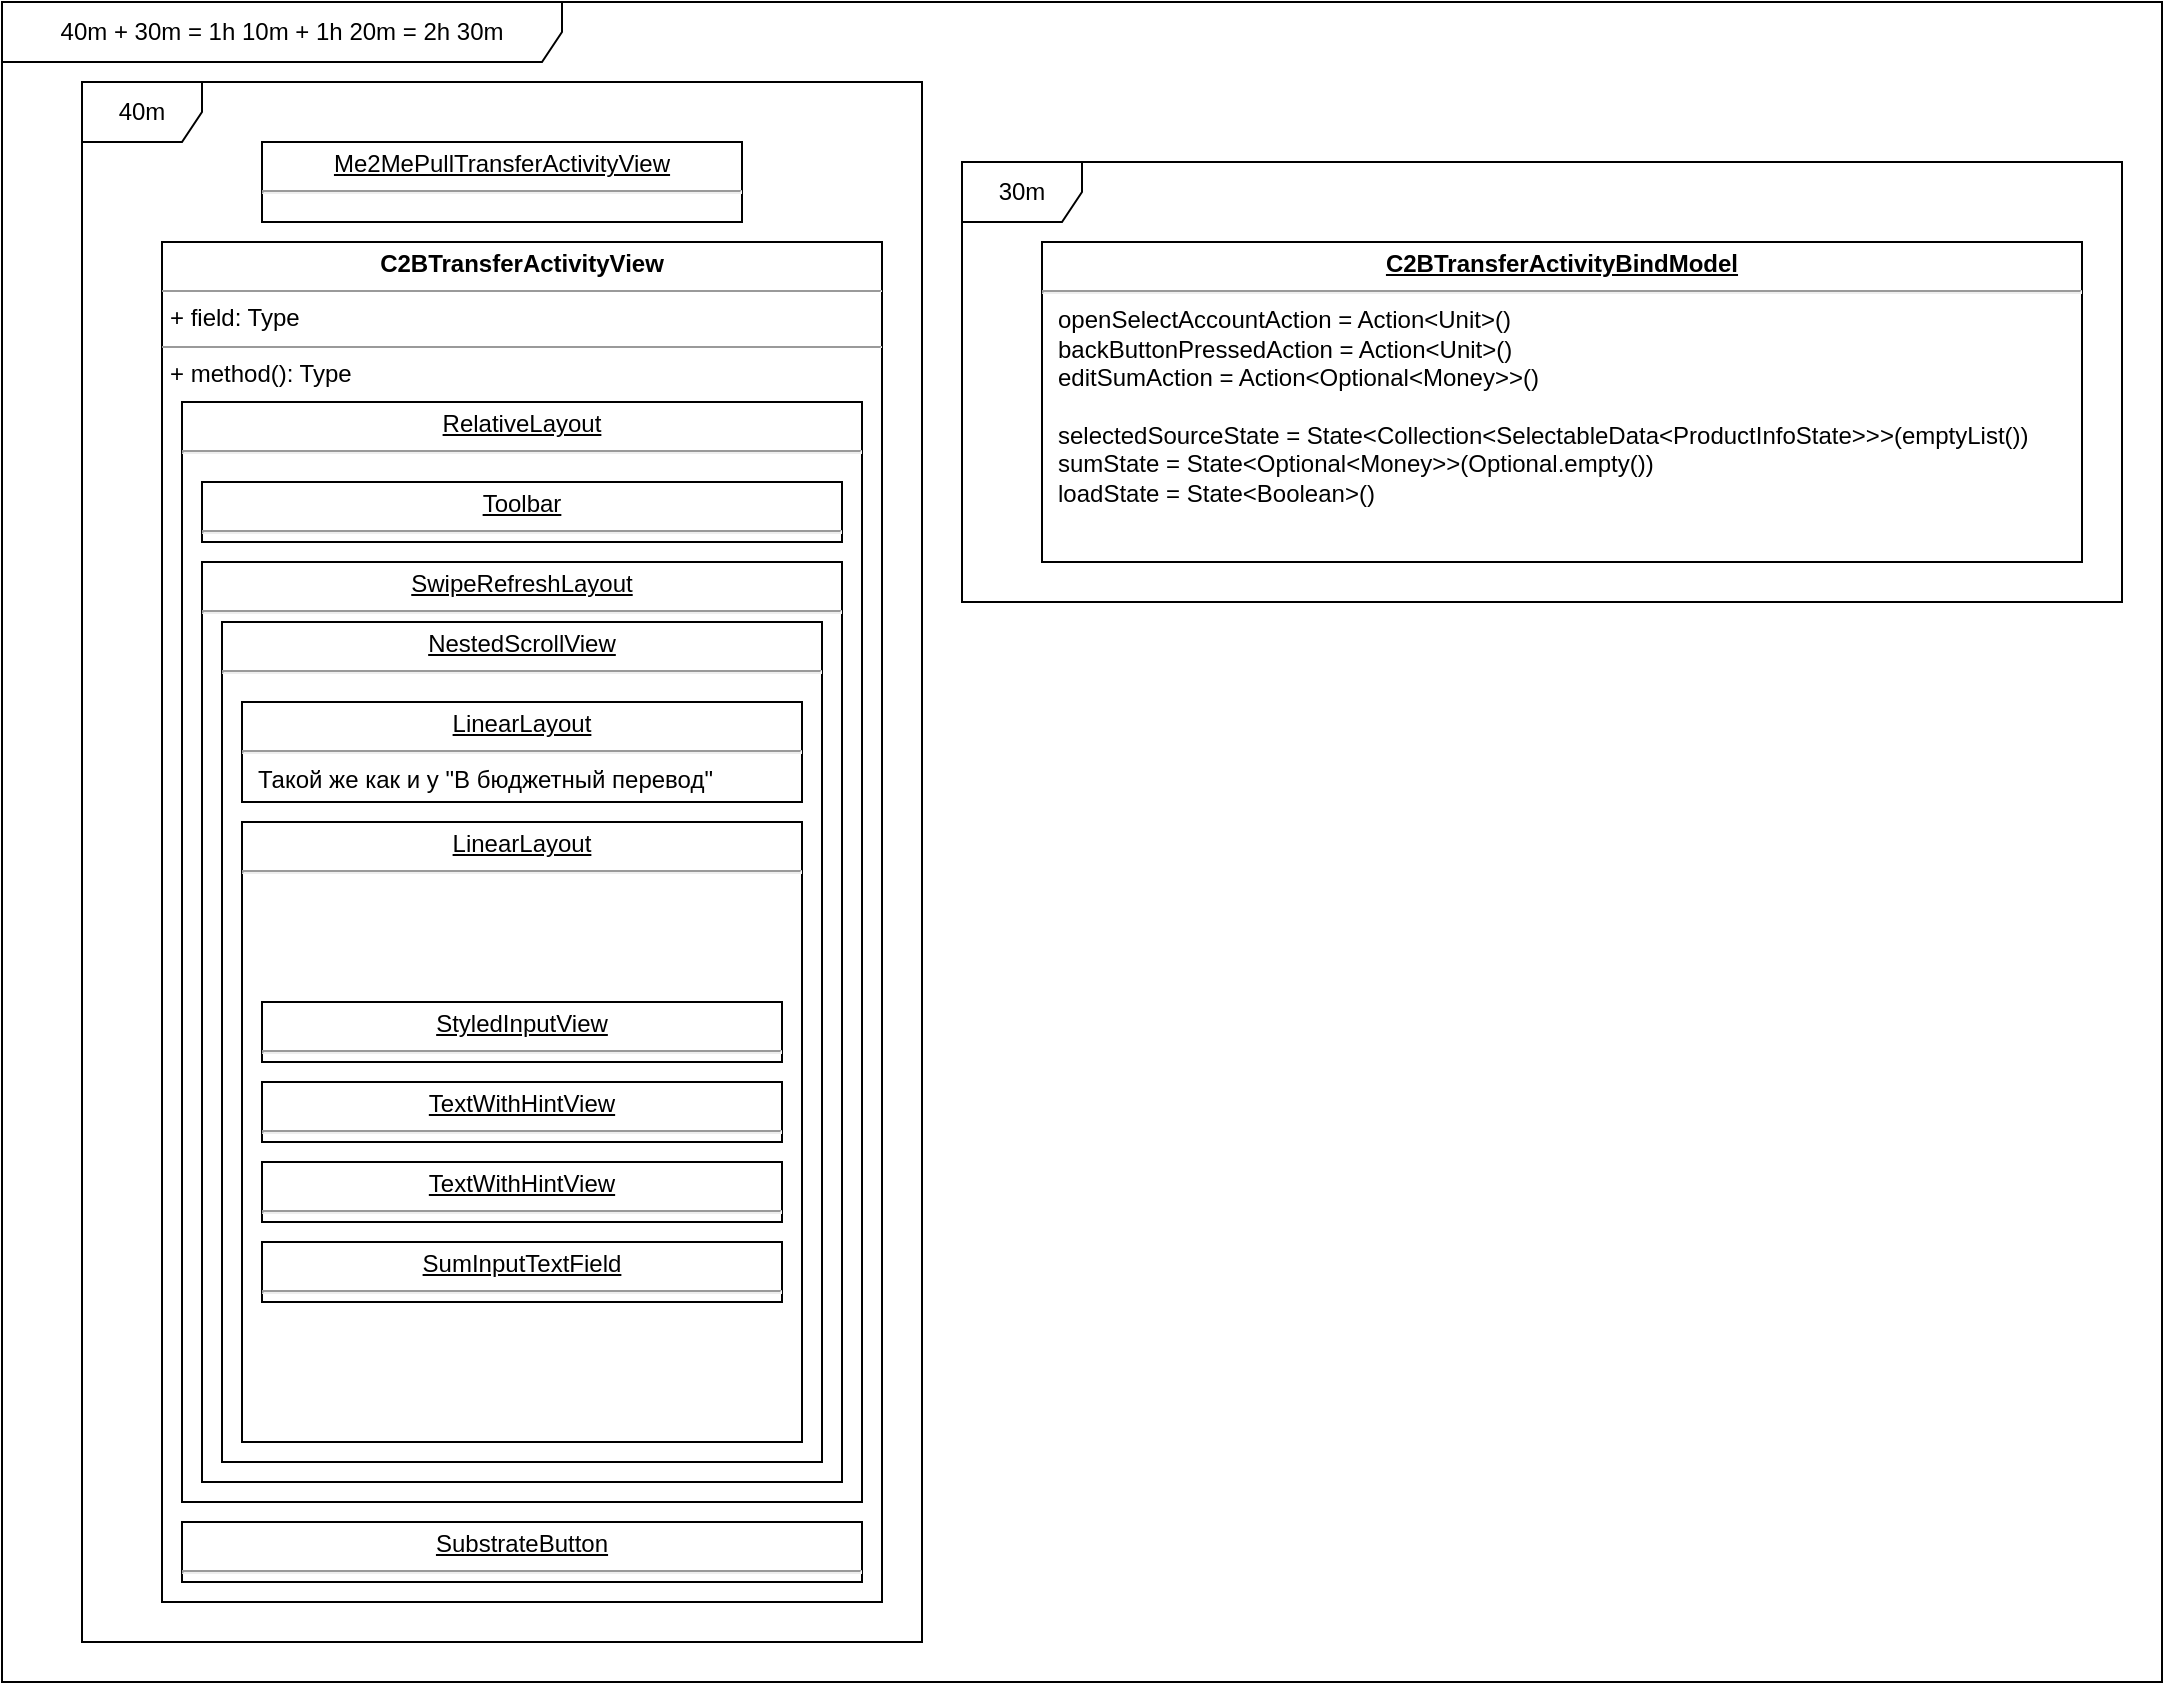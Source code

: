 <mxfile version="15.9.6" type="github">
  <diagram id="Sy6vJnDHVic9A7IIV_fd" name="Page-1">
    <mxGraphModel dx="1798" dy="1586" grid="1" gridSize="10" guides="1" tooltips="1" connect="1" arrows="1" fold="1" page="1" pageScale="1" pageWidth="850" pageHeight="1100" math="0" shadow="0">
      <root>
        <mxCell id="0" />
        <mxCell id="1" parent="0" />
        <mxCell id="lQq4pb2lhz19jLaecGec-1" value="&lt;p style=&quot;margin: 0px ; margin-top: 4px ; text-align: center&quot;&gt;&lt;b&gt;C2BTransferActivityView&lt;/b&gt;&lt;/p&gt;&lt;hr size=&quot;1&quot;&gt;&lt;p style=&quot;margin: 0px ; margin-left: 4px&quot;&gt;+ field: Type&lt;/p&gt;&lt;hr size=&quot;1&quot;&gt;&lt;p style=&quot;margin: 0px ; margin-left: 4px&quot;&gt;+ method(): Type&lt;/p&gt;" style="verticalAlign=top;align=left;overflow=fill;fontSize=12;fontFamily=Helvetica;html=1;" vertex="1" parent="1">
          <mxGeometry x="-80" y="80" width="360" height="680" as="geometry" />
        </mxCell>
        <mxCell id="lQq4pb2lhz19jLaecGec-2" value="&lt;p style=&quot;margin: 0px ; margin-top: 4px ; text-align: center ; text-decoration: underline&quot;&gt;Me2MePullTransferActivityView&lt;/p&gt;&lt;hr&gt;&lt;p style=&quot;margin: 0px ; margin-left: 8px&quot;&gt;&lt;br&gt;&lt;/p&gt;" style="verticalAlign=top;align=left;overflow=fill;fontSize=12;fontFamily=Helvetica;html=1;" vertex="1" parent="1">
          <mxGeometry x="-30" y="30" width="240" height="40" as="geometry" />
        </mxCell>
        <mxCell id="lQq4pb2lhz19jLaecGec-3" value="&lt;p style=&quot;margin: 0px ; margin-top: 4px ; text-align: center ; text-decoration: underline&quot;&gt;RelativeLayout&lt;br&gt;&lt;/p&gt;&lt;hr&gt;" style="verticalAlign=top;align=left;overflow=fill;fontSize=12;fontFamily=Helvetica;html=1;" vertex="1" parent="1">
          <mxGeometry x="-70" y="160" width="340" height="550" as="geometry" />
        </mxCell>
        <mxCell id="lQq4pb2lhz19jLaecGec-4" value="&lt;p style=&quot;margin: 0px ; margin-top: 4px ; text-align: center ; text-decoration: underline&quot;&gt;Toolbar&lt;/p&gt;&lt;hr&gt;" style="verticalAlign=top;align=left;overflow=fill;fontSize=12;fontFamily=Helvetica;html=1;" vertex="1" parent="1">
          <mxGeometry x="-60" y="200" width="320" height="30" as="geometry" />
        </mxCell>
        <mxCell id="lQq4pb2lhz19jLaecGec-5" value="&lt;p style=&quot;margin: 0px ; margin-top: 4px ; text-align: center ; text-decoration: underline&quot;&gt;SwipeRefreshLayout&lt;/p&gt;&lt;hr&gt;" style="verticalAlign=top;align=left;overflow=fill;fontSize=12;fontFamily=Helvetica;html=1;" vertex="1" parent="1">
          <mxGeometry x="-60" y="240" width="320" height="460" as="geometry" />
        </mxCell>
        <mxCell id="lQq4pb2lhz19jLaecGec-6" value="&lt;p style=&quot;margin: 0px ; margin-top: 4px ; text-align: center ; text-decoration: underline&quot;&gt;NestedScrollView&lt;/p&gt;&lt;hr&gt;" style="verticalAlign=top;align=left;overflow=fill;fontSize=12;fontFamily=Helvetica;html=1;" vertex="1" parent="1">
          <mxGeometry x="-50" y="270" width="300" height="420" as="geometry" />
        </mxCell>
        <mxCell id="lQq4pb2lhz19jLaecGec-7" value="&lt;p style=&quot;margin: 0px ; margin-top: 4px ; text-align: center ; text-decoration: underline&quot;&gt;SubstrateButton&lt;/p&gt;&lt;hr&gt;" style="verticalAlign=top;align=left;overflow=fill;fontSize=12;fontFamily=Helvetica;html=1;" vertex="1" parent="1">
          <mxGeometry x="-70" y="720" width="340" height="30" as="geometry" />
        </mxCell>
        <mxCell id="lQq4pb2lhz19jLaecGec-10" value="&lt;p style=&quot;margin: 0px ; margin-top: 4px ; text-align: center ; text-decoration: underline&quot;&gt;LinearLayout&lt;/p&gt;&lt;hr&gt;&lt;p style=&quot;margin: 0px ; margin-left: 8px&quot;&gt;Такой же как и у &quot;В бюджетный перевод&quot;&lt;br&gt;&lt;/p&gt;" style="verticalAlign=top;align=left;overflow=fill;fontSize=12;fontFamily=Helvetica;html=1;" vertex="1" parent="1">
          <mxGeometry x="-40" y="310" width="280" height="50" as="geometry" />
        </mxCell>
        <mxCell id="lQq4pb2lhz19jLaecGec-11" value="&lt;p style=&quot;margin: 0px ; margin-top: 4px ; text-align: center ; text-decoration: underline&quot;&gt;LinearLayout&lt;/p&gt;&lt;hr&gt;&lt;p style=&quot;margin: 0px ; margin-left: 8px&quot;&gt;&lt;br&gt;&lt;/p&gt;" style="verticalAlign=top;align=left;overflow=fill;fontSize=12;fontFamily=Helvetica;html=1;" vertex="1" parent="1">
          <mxGeometry x="-40" y="370" width="280" height="310" as="geometry" />
        </mxCell>
        <mxCell id="lQq4pb2lhz19jLaecGec-12" value="&lt;p style=&quot;margin: 0px ; margin-top: 4px ; text-align: center ; text-decoration: underline&quot;&gt;StyledInputView&lt;/p&gt;&lt;hr&gt;&lt;p style=&quot;margin: 0px ; margin-left: 8px&quot;&gt;&lt;br&gt;&lt;/p&gt;" style="verticalAlign=top;align=left;overflow=fill;fontSize=12;fontFamily=Helvetica;html=1;" vertex="1" parent="1">
          <mxGeometry x="-30" y="460" width="260" height="30" as="geometry" />
        </mxCell>
        <mxCell id="lQq4pb2lhz19jLaecGec-13" value="&lt;p style=&quot;margin: 0px ; margin-top: 4px ; text-align: center ; text-decoration: underline&quot;&gt;TextWithHintView&lt;/p&gt;&lt;hr&gt;&lt;p style=&quot;margin: 0px ; margin-left: 8px&quot;&gt;&lt;br&gt;&lt;/p&gt;" style="verticalAlign=top;align=left;overflow=fill;fontSize=12;fontFamily=Helvetica;html=1;" vertex="1" parent="1">
          <mxGeometry x="-30" y="500" width="260" height="30" as="geometry" />
        </mxCell>
        <mxCell id="lQq4pb2lhz19jLaecGec-14" value="&lt;p style=&quot;margin: 0px ; margin-top: 4px ; text-align: center ; text-decoration: underline&quot;&gt;TextWithHintView&lt;/p&gt;&lt;hr&gt;&lt;p style=&quot;margin: 0px ; margin-left: 8px&quot;&gt;&lt;br&gt;&lt;/p&gt;" style="verticalAlign=top;align=left;overflow=fill;fontSize=12;fontFamily=Helvetica;html=1;" vertex="1" parent="1">
          <mxGeometry x="-30" y="540" width="260" height="30" as="geometry" />
        </mxCell>
        <mxCell id="lQq4pb2lhz19jLaecGec-15" value="&lt;p style=&quot;margin: 0px ; margin-top: 4px ; text-align: center ; text-decoration: underline&quot;&gt;SumInputTextField&lt;/p&gt;&lt;hr&gt;&lt;p style=&quot;margin: 0px ; margin-left: 8px&quot;&gt;&lt;br&gt;&lt;/p&gt;" style="verticalAlign=top;align=left;overflow=fill;fontSize=12;fontFamily=Helvetica;html=1;" vertex="1" parent="1">
          <mxGeometry x="-30" y="580" width="260" height="30" as="geometry" />
        </mxCell>
        <mxCell id="lQq4pb2lhz19jLaecGec-17" value="&lt;p style=&quot;margin: 0px ; margin-top: 4px ; text-align: center ; text-decoration: underline&quot;&gt;&lt;b&gt;C2BTransferActivityBindModel&lt;/b&gt;&lt;/p&gt;&lt;hr&gt;&lt;p style=&quot;margin: 0px ; margin-left: 8px&quot;&gt;openSelectAccountAction = Action&amp;lt;Unit&amp;gt;()&lt;/p&gt;&lt;p style=&quot;margin: 0px ; margin-left: 8px&quot;&gt;backButtonPressedAction = Action&amp;lt;Unit&amp;gt;()&lt;/p&gt;&lt;p style=&quot;margin: 0px ; margin-left: 8px&quot;&gt;editSumAction = Action&amp;lt;Optional&amp;lt;Money&amp;gt;&amp;gt;()&lt;br&gt;&lt;/p&gt;&lt;p style=&quot;margin: 0px ; margin-left: 8px&quot;&gt;&lt;br&gt;&lt;/p&gt;&lt;p style=&quot;margin: 0px ; margin-left: 8px&quot;&gt;selectedSourceState = State&amp;lt;Collection&amp;lt;SelectableData&amp;lt;ProductInfoState&amp;gt;&amp;gt;&amp;gt;(emptyList())&lt;/p&gt;&lt;p style=&quot;margin: 0px ; margin-left: 8px&quot;&gt;sumState = State&amp;lt;Optional&amp;lt;Money&amp;gt;&amp;gt;(Optional.empty())&lt;br&gt;loadState = State&amp;lt;Boolean&amp;gt;()&lt;br&gt;&lt;/p&gt;" style="verticalAlign=top;align=left;overflow=fill;fontSize=12;fontFamily=Helvetica;html=1;" vertex="1" parent="1">
          <mxGeometry x="360" y="80" width="520" height="160" as="geometry" />
        </mxCell>
        <mxCell id="lQq4pb2lhz19jLaecGec-18" value="40m" style="shape=umlFrame;whiteSpace=wrap;html=1;" vertex="1" parent="1">
          <mxGeometry x="-120" width="420" height="780" as="geometry" />
        </mxCell>
        <mxCell id="lQq4pb2lhz19jLaecGec-19" value="30m" style="shape=umlFrame;whiteSpace=wrap;html=1;" vertex="1" parent="1">
          <mxGeometry x="320" y="40" width="580" height="220" as="geometry" />
        </mxCell>
        <mxCell id="lQq4pb2lhz19jLaecGec-20" value="40m + 30m = 1h 10m + 1h 20m = 2h 30m" style="shape=umlFrame;whiteSpace=wrap;html=1;width=280;height=30;" vertex="1" parent="1">
          <mxGeometry x="-160" y="-40" width="1080" height="840" as="geometry" />
        </mxCell>
      </root>
    </mxGraphModel>
  </diagram>
</mxfile>
